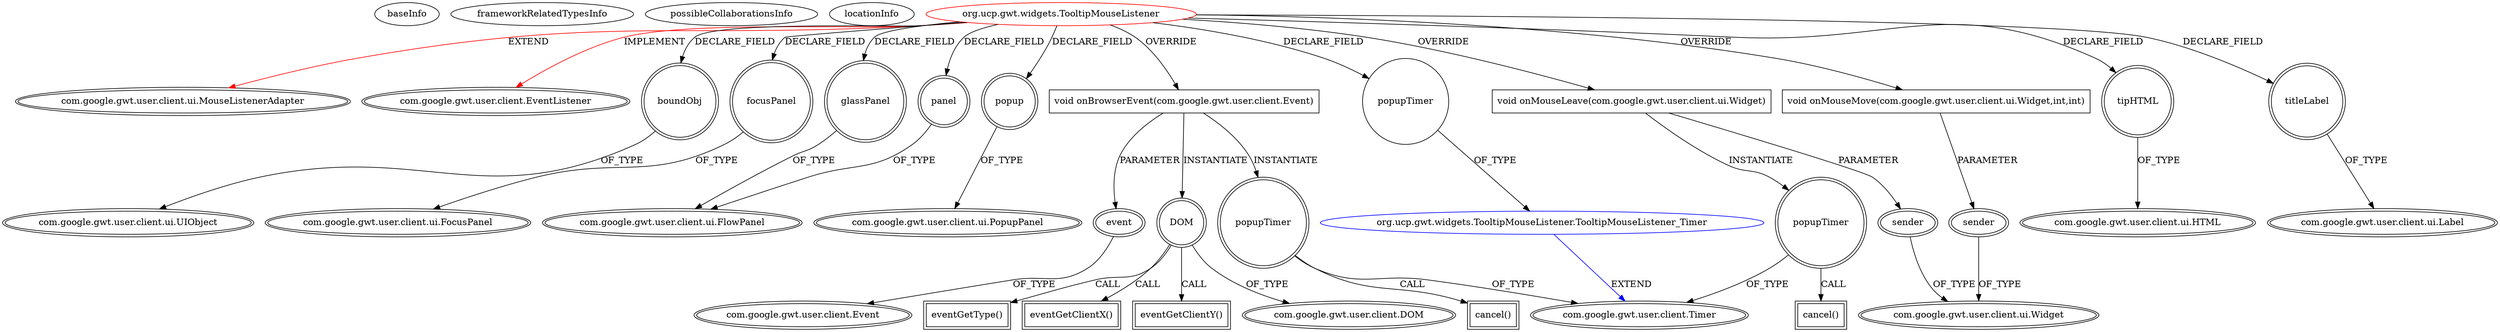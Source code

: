 digraph {
baseInfo[graphId=2969,category="extension_graph",isAnonymous=false,possibleRelation=true]
frameworkRelatedTypesInfo[0="com.google.gwt.user.client.ui.MouseListenerAdapter",1="com.google.gwt.user.client.EventListener"]
possibleCollaborationsInfo[0="2969~FIELD_DECLARATION-~com.google.gwt.user.client.ui.MouseListenerAdapter com.google.gwt.user.client.EventListener ~com.google.gwt.user.client.Timer ~false~false"]
locationInfo[projectName="hmiguellima-ugat",filePath="/hmiguellima-ugat/ugat-master/src/org/ucp/gwt/widgets/TooltipMouseListener.java",contextSignature="TooltipMouseListener",graphId="2969"]
0[label="org.ucp.gwt.widgets.TooltipMouseListener",vertexType="ROOT_CLIENT_CLASS_DECLARATION",isFrameworkType=false,color=red]
1[label="com.google.gwt.user.client.ui.MouseListenerAdapter",vertexType="FRAMEWORK_CLASS_TYPE",isFrameworkType=true,peripheries=2]
2[label="com.google.gwt.user.client.EventListener",vertexType="FRAMEWORK_INTERFACE_TYPE",isFrameworkType=true,peripheries=2]
3[label="boundObj",vertexType="FIELD_DECLARATION",isFrameworkType=true,peripheries=2,shape=circle]
4[label="com.google.gwt.user.client.ui.UIObject",vertexType="FRAMEWORK_CLASS_TYPE",isFrameworkType=true,peripheries=2]
5[label="focusPanel",vertexType="FIELD_DECLARATION",isFrameworkType=true,peripheries=2,shape=circle]
6[label="com.google.gwt.user.client.ui.FocusPanel",vertexType="FRAMEWORK_CLASS_TYPE",isFrameworkType=true,peripheries=2]
7[label="glassPanel",vertexType="FIELD_DECLARATION",isFrameworkType=true,peripheries=2,shape=circle]
8[label="com.google.gwt.user.client.ui.FlowPanel",vertexType="FRAMEWORK_CLASS_TYPE",isFrameworkType=true,peripheries=2]
9[label="panel",vertexType="FIELD_DECLARATION",isFrameworkType=true,peripheries=2,shape=circle]
11[label="popup",vertexType="FIELD_DECLARATION",isFrameworkType=true,peripheries=2,shape=circle]
12[label="com.google.gwt.user.client.ui.PopupPanel",vertexType="FRAMEWORK_CLASS_TYPE",isFrameworkType=true,peripheries=2]
13[label="popupTimer",vertexType="FIELD_DECLARATION",isFrameworkType=false,shape=circle]
14[label="org.ucp.gwt.widgets.TooltipMouseListener.TooltipMouseListener_Timer",vertexType="REFERENCE_CLIENT_CLASS_DECLARATION",isFrameworkType=false,color=blue]
15[label="com.google.gwt.user.client.Timer",vertexType="FRAMEWORK_CLASS_TYPE",isFrameworkType=true,peripheries=2]
16[label="tipHTML",vertexType="FIELD_DECLARATION",isFrameworkType=true,peripheries=2,shape=circle]
17[label="com.google.gwt.user.client.ui.HTML",vertexType="FRAMEWORK_CLASS_TYPE",isFrameworkType=true,peripheries=2]
18[label="titleLabel",vertexType="FIELD_DECLARATION",isFrameworkType=true,peripheries=2,shape=circle]
19[label="com.google.gwt.user.client.ui.Label",vertexType="FRAMEWORK_CLASS_TYPE",isFrameworkType=true,peripheries=2]
20[label="void onBrowserEvent(com.google.gwt.user.client.Event)",vertexType="OVERRIDING_METHOD_DECLARATION",isFrameworkType=false,shape=box]
21[label="event",vertexType="PARAMETER_DECLARATION",isFrameworkType=true,peripheries=2]
22[label="com.google.gwt.user.client.Event",vertexType="FRAMEWORK_CLASS_TYPE",isFrameworkType=true,peripheries=2]
23[label="DOM",vertexType="VARIABLE_EXPRESION",isFrameworkType=true,peripheries=2,shape=circle]
25[label="com.google.gwt.user.client.DOM",vertexType="FRAMEWORK_CLASS_TYPE",isFrameworkType=true,peripheries=2]
24[label="eventGetType()",vertexType="INSIDE_CALL",isFrameworkType=true,peripheries=2,shape=box]
27[label="eventGetClientX()",vertexType="INSIDE_CALL",isFrameworkType=true,peripheries=2,shape=box]
29[label="eventGetClientY()",vertexType="INSIDE_CALL",isFrameworkType=true,peripheries=2,shape=box]
30[label="popupTimer",vertexType="VARIABLE_EXPRESION",isFrameworkType=true,peripheries=2,shape=circle]
31[label="cancel()",vertexType="INSIDE_CALL",isFrameworkType=true,peripheries=2,shape=box]
33[label="void onMouseLeave(com.google.gwt.user.client.ui.Widget)",vertexType="OVERRIDING_METHOD_DECLARATION",isFrameworkType=false,shape=box]
34[label="sender",vertexType="PARAMETER_DECLARATION",isFrameworkType=true,peripheries=2]
35[label="com.google.gwt.user.client.ui.Widget",vertexType="FRAMEWORK_CLASS_TYPE",isFrameworkType=true,peripheries=2]
36[label="popupTimer",vertexType="VARIABLE_EXPRESION",isFrameworkType=true,peripheries=2,shape=circle]
37[label="cancel()",vertexType="INSIDE_CALL",isFrameworkType=true,peripheries=2,shape=box]
39[label="void onMouseMove(com.google.gwt.user.client.ui.Widget,int,int)",vertexType="OVERRIDING_METHOD_DECLARATION",isFrameworkType=false,shape=box]
40[label="sender",vertexType="PARAMETER_DECLARATION",isFrameworkType=true,peripheries=2]
0->1[label="EXTEND",color=red]
0->2[label="IMPLEMENT",color=red]
0->3[label="DECLARE_FIELD"]
3->4[label="OF_TYPE"]
0->5[label="DECLARE_FIELD"]
5->6[label="OF_TYPE"]
0->7[label="DECLARE_FIELD"]
7->8[label="OF_TYPE"]
0->9[label="DECLARE_FIELD"]
9->8[label="OF_TYPE"]
0->11[label="DECLARE_FIELD"]
11->12[label="OF_TYPE"]
0->13[label="DECLARE_FIELD"]
14->15[label="EXTEND",color=blue]
13->14[label="OF_TYPE"]
0->16[label="DECLARE_FIELD"]
16->17[label="OF_TYPE"]
0->18[label="DECLARE_FIELD"]
18->19[label="OF_TYPE"]
0->20[label="OVERRIDE"]
21->22[label="OF_TYPE"]
20->21[label="PARAMETER"]
20->23[label="INSTANTIATE"]
23->25[label="OF_TYPE"]
23->24[label="CALL"]
23->27[label="CALL"]
23->29[label="CALL"]
20->30[label="INSTANTIATE"]
30->15[label="OF_TYPE"]
30->31[label="CALL"]
0->33[label="OVERRIDE"]
34->35[label="OF_TYPE"]
33->34[label="PARAMETER"]
33->36[label="INSTANTIATE"]
36->15[label="OF_TYPE"]
36->37[label="CALL"]
0->39[label="OVERRIDE"]
40->35[label="OF_TYPE"]
39->40[label="PARAMETER"]
}

